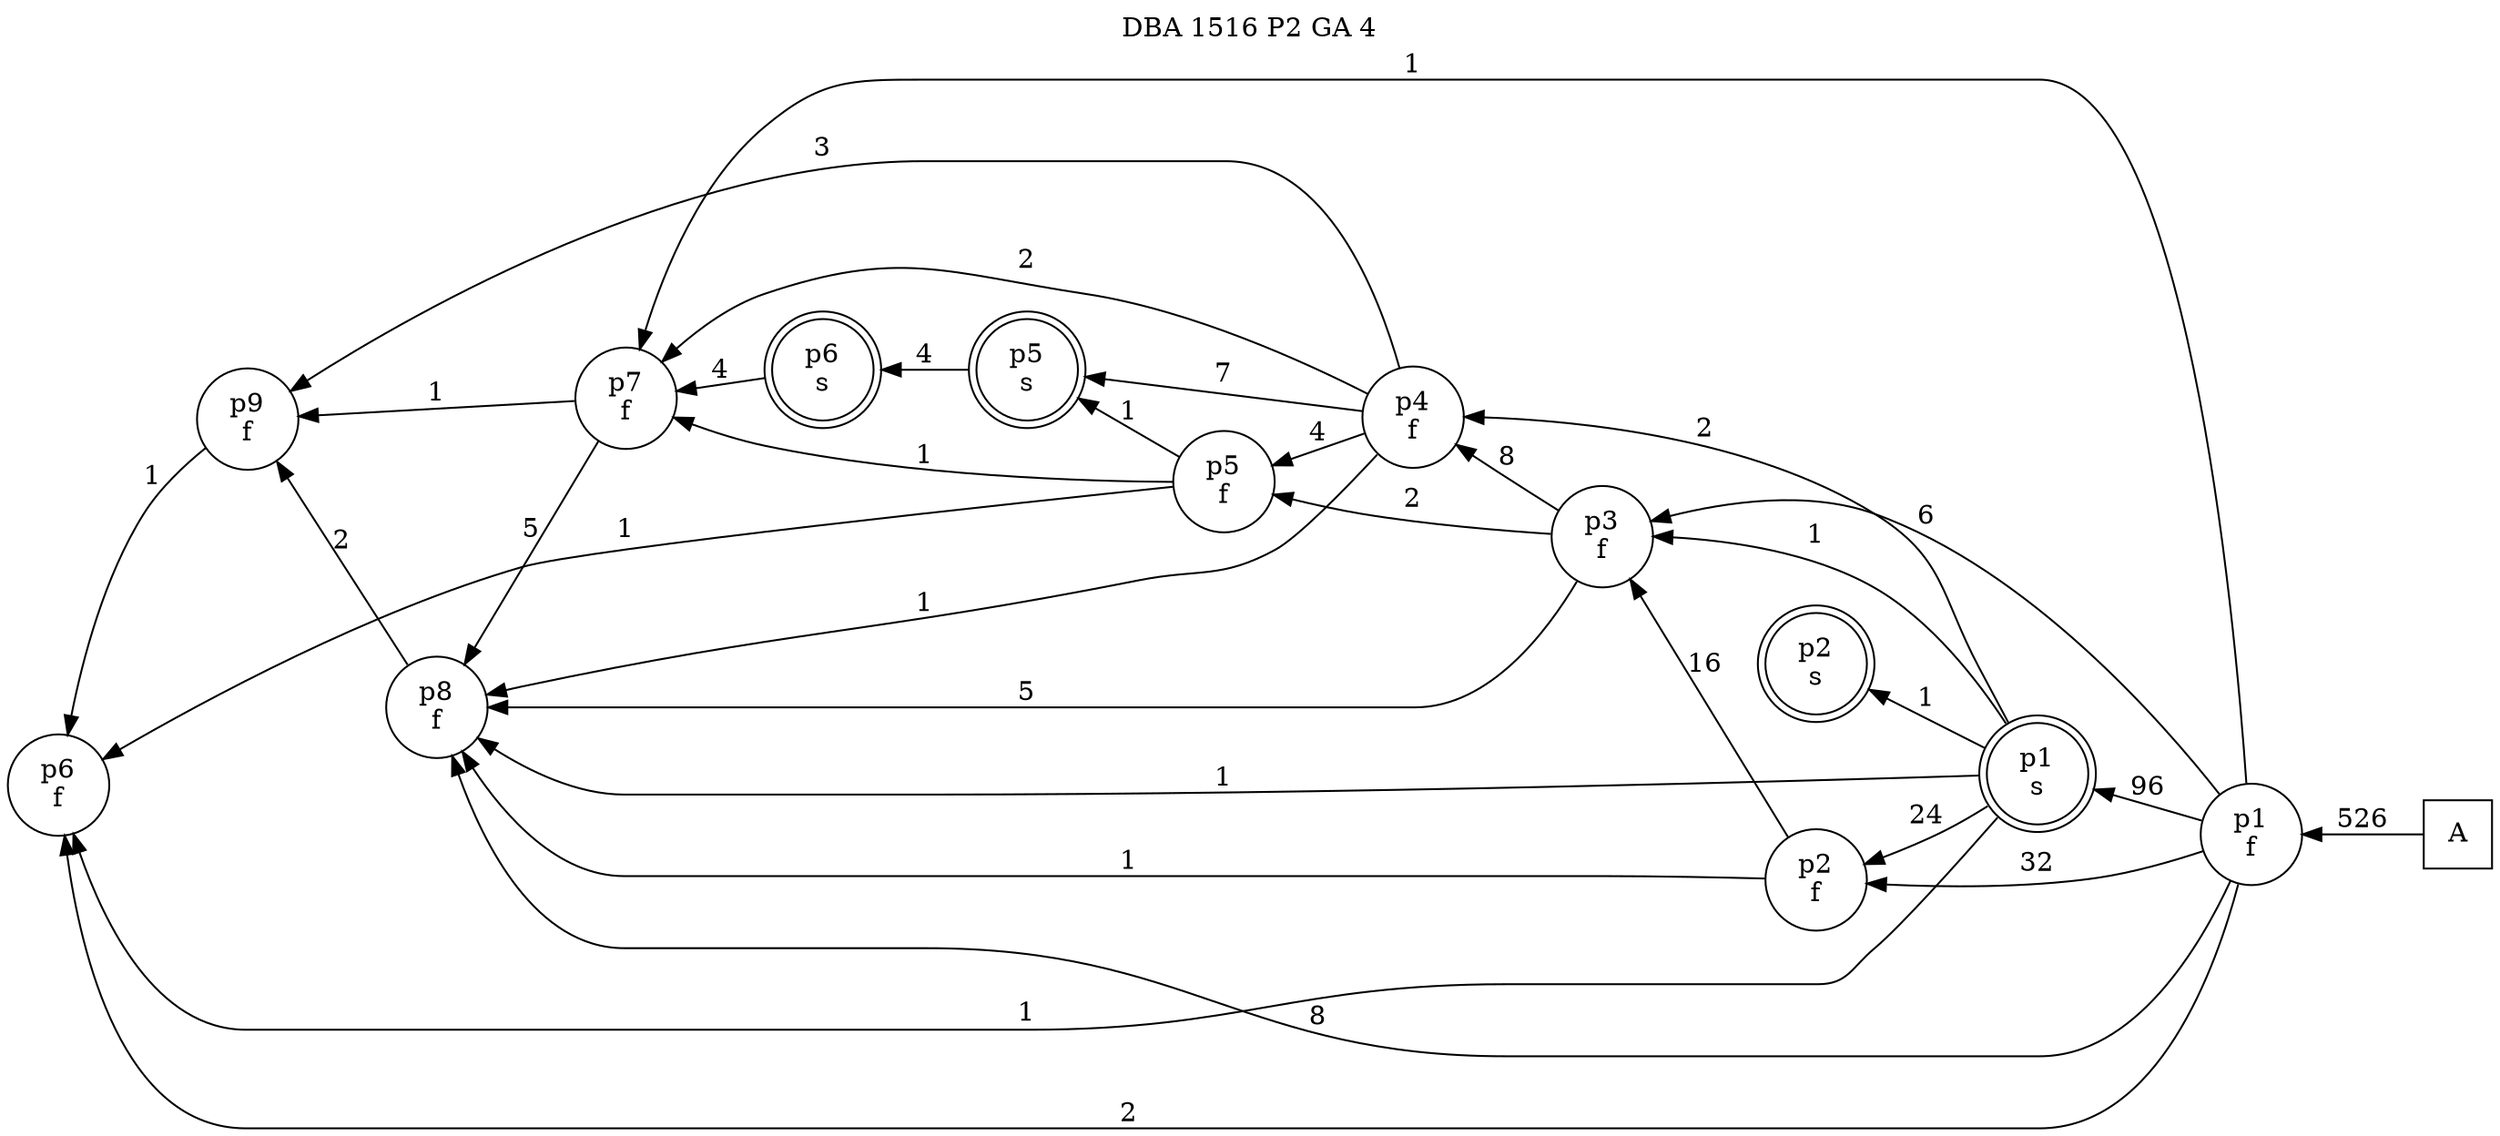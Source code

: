 digraph DBA_1516_P2_GA_4_GOOD {
labelloc="tl"
label= " DBA 1516 P2 GA 4 "
rankdir="RL";
"A" [shape="square" label="A"]
"p1_f" [shape="circle" label="p1
f"]
"p1_s" [shape="doublecircle" label="p1
s"]
"p2_f" [shape="circle" label="p2
f"]
"p3_f" [shape="circle" label="p3
f"]
"p4_f" [shape="circle" label="p4
f"]
"p5_s" [shape="doublecircle" label="p5
s"]
"p6_s" [shape="doublecircle" label="p6
s"]
"p7_f" [shape="circle" label="p7
f"]
"p8_f" [shape="circle" label="p8
f"]
"p9_f" [shape="circle" label="p9
f"]
"p5_f" [shape="circle" label="p5
f"]
"p6_f" [shape="circle" label="p6
f"]
"p2_s" [shape="doublecircle" label="p2
s"]
"A" -> "p1_f" [ label=526]
"p1_f" -> "p1_s" [ label=96]
"p1_f" -> "p2_f" [ label=32]
"p1_f" -> "p3_f" [ label=6]
"p1_f" -> "p7_f" [ label=1]
"p1_f" -> "p8_f" [ label=8]
"p1_f" -> "p6_f" [ label=2]
"p1_s" -> "p2_f" [ label=24]
"p1_s" -> "p3_f" [ label=1]
"p1_s" -> "p4_f" [ label=2]
"p1_s" -> "p8_f" [ label=1]
"p1_s" -> "p6_f" [ label=1]
"p1_s" -> "p2_s" [ label=1]
"p2_f" -> "p3_f" [ label=16]
"p2_f" -> "p8_f" [ label=1]
"p3_f" -> "p4_f" [ label=8]
"p3_f" -> "p8_f" [ label=5]
"p3_f" -> "p5_f" [ label=2]
"p4_f" -> "p5_s" [ label=7]
"p4_f" -> "p7_f" [ label=2]
"p4_f" -> "p8_f" [ label=1]
"p4_f" -> "p9_f" [ label=3]
"p4_f" -> "p5_f" [ label=4]
"p5_s" -> "p6_s" [ label=4]
"p6_s" -> "p7_f" [ label=4]
"p7_f" -> "p8_f" [ label=5]
"p7_f" -> "p9_f" [ label=1]
"p8_f" -> "p9_f" [ label=2]
"p9_f" -> "p6_f" [ label=1]
"p5_f" -> "p5_s" [ label=1]
"p5_f" -> "p7_f" [ label=1]
"p5_f" -> "p6_f" [ label=1]
}
